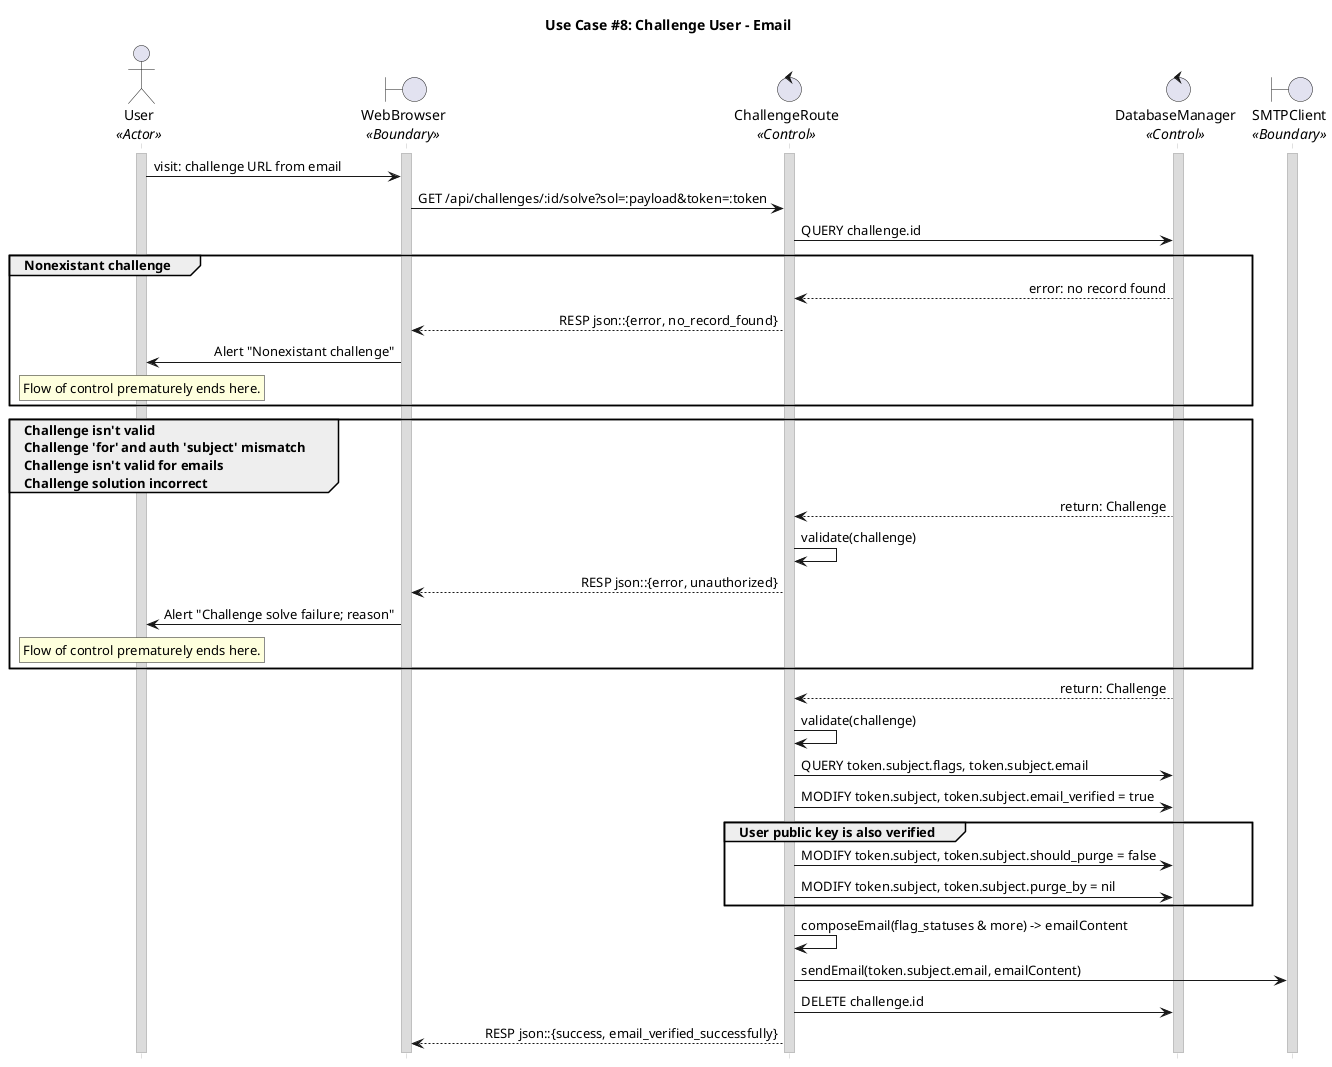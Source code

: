 @startuml uc08_email
title "Use Case #8: Challenge User - Email"

'Styling goes here
hide footbox
skinparam stereotypePosition bottom
skinparam sequenceMessageAlign direction
skinparam sequence {
	LifeLineBorderColor #Silver
	LifeLineBackgroundColor #Gainsboro
}

'Setup the objects involved here
actor User as u <<Actor>>
boundary WebBrowser as wb <<Boundary>>
control ChallengeRoute as cr <<Control>>
control DatabaseManager as db <<Control>>
boundary SMTPClient as sc <<Boundary>>

'Setup persistent objects here
activate u
activate wb
activate cr
activate db
activate sc

'--- FLOW OF CONTROL STARTS HERE ---
'User gets an email with their challenge code and visits the link in their browser.
u -> wb: visit: challenge URL from email
wb -> cr: GET /api/challenges/:id/solve?sol=:payload&token=:token

'Server checks if the challenge is valid
cr -> db: QUERY challenge.id

'Case 1: The challenge doesn't exist
group Nonexistant challenge
	db --> cr: error: no record found
	cr --> wb: RESP json::{error, no_record_found}
	wb -> u: Alert "Nonexistant challenge"
	rnote over u
	Flow of control prematurely ends here.
	endrnote
end

'Case 2: The challenge is invalid, not for this user, not email challenge, or the solution is incorrect.
group Challenge isn't valid \nChallenge 'for' and auth 'subject' mismatch \nChallenge isn't valid for emails \nChallenge solution incorrect
	db --> cr: return: Challenge
	cr -> cr: validate(challenge)
	cr --> wb: RESP json::{error, unauthorized}
	wb -> u: Alert "Challenge solve failure; reason"
	rnote over u
	Flow of control prematurely ends here.
	endrnote
end

'Default case: challenge exists and is valid
db --> cr: return: Challenge
cr -> cr: validate(challenge)

'Query the database for the user flags.
cr -> db: QUERY token.subject.flags, token.subject.email

'Mark the user's email as verified
cr -> db: MODIFY token.subject, token.subject.email_verified = true

'Also unmark the user's account for deletion if the public key is verified.
group User public key is also verified
	cr -> db: MODIFY token.subject, token.subject.should_purge = false
	cr -> db: MODIFY token.subject, token.subject.purge_by = nil
end

'Email the user to inform of successful challenge completion and next steps.
cr -> cr: composeEmail(flag_statuses & more) -> emailContent
cr -> sc: sendEmail(token.subject.email, emailContent)

'Cleanup and return the feedback to the user
cr -> db: DELETE challenge.id
cr --> wb: RESP json::{success, email_verified_successfully}
'--- FLOW OF CONTROL ENDS HERE   ---

@enduml
